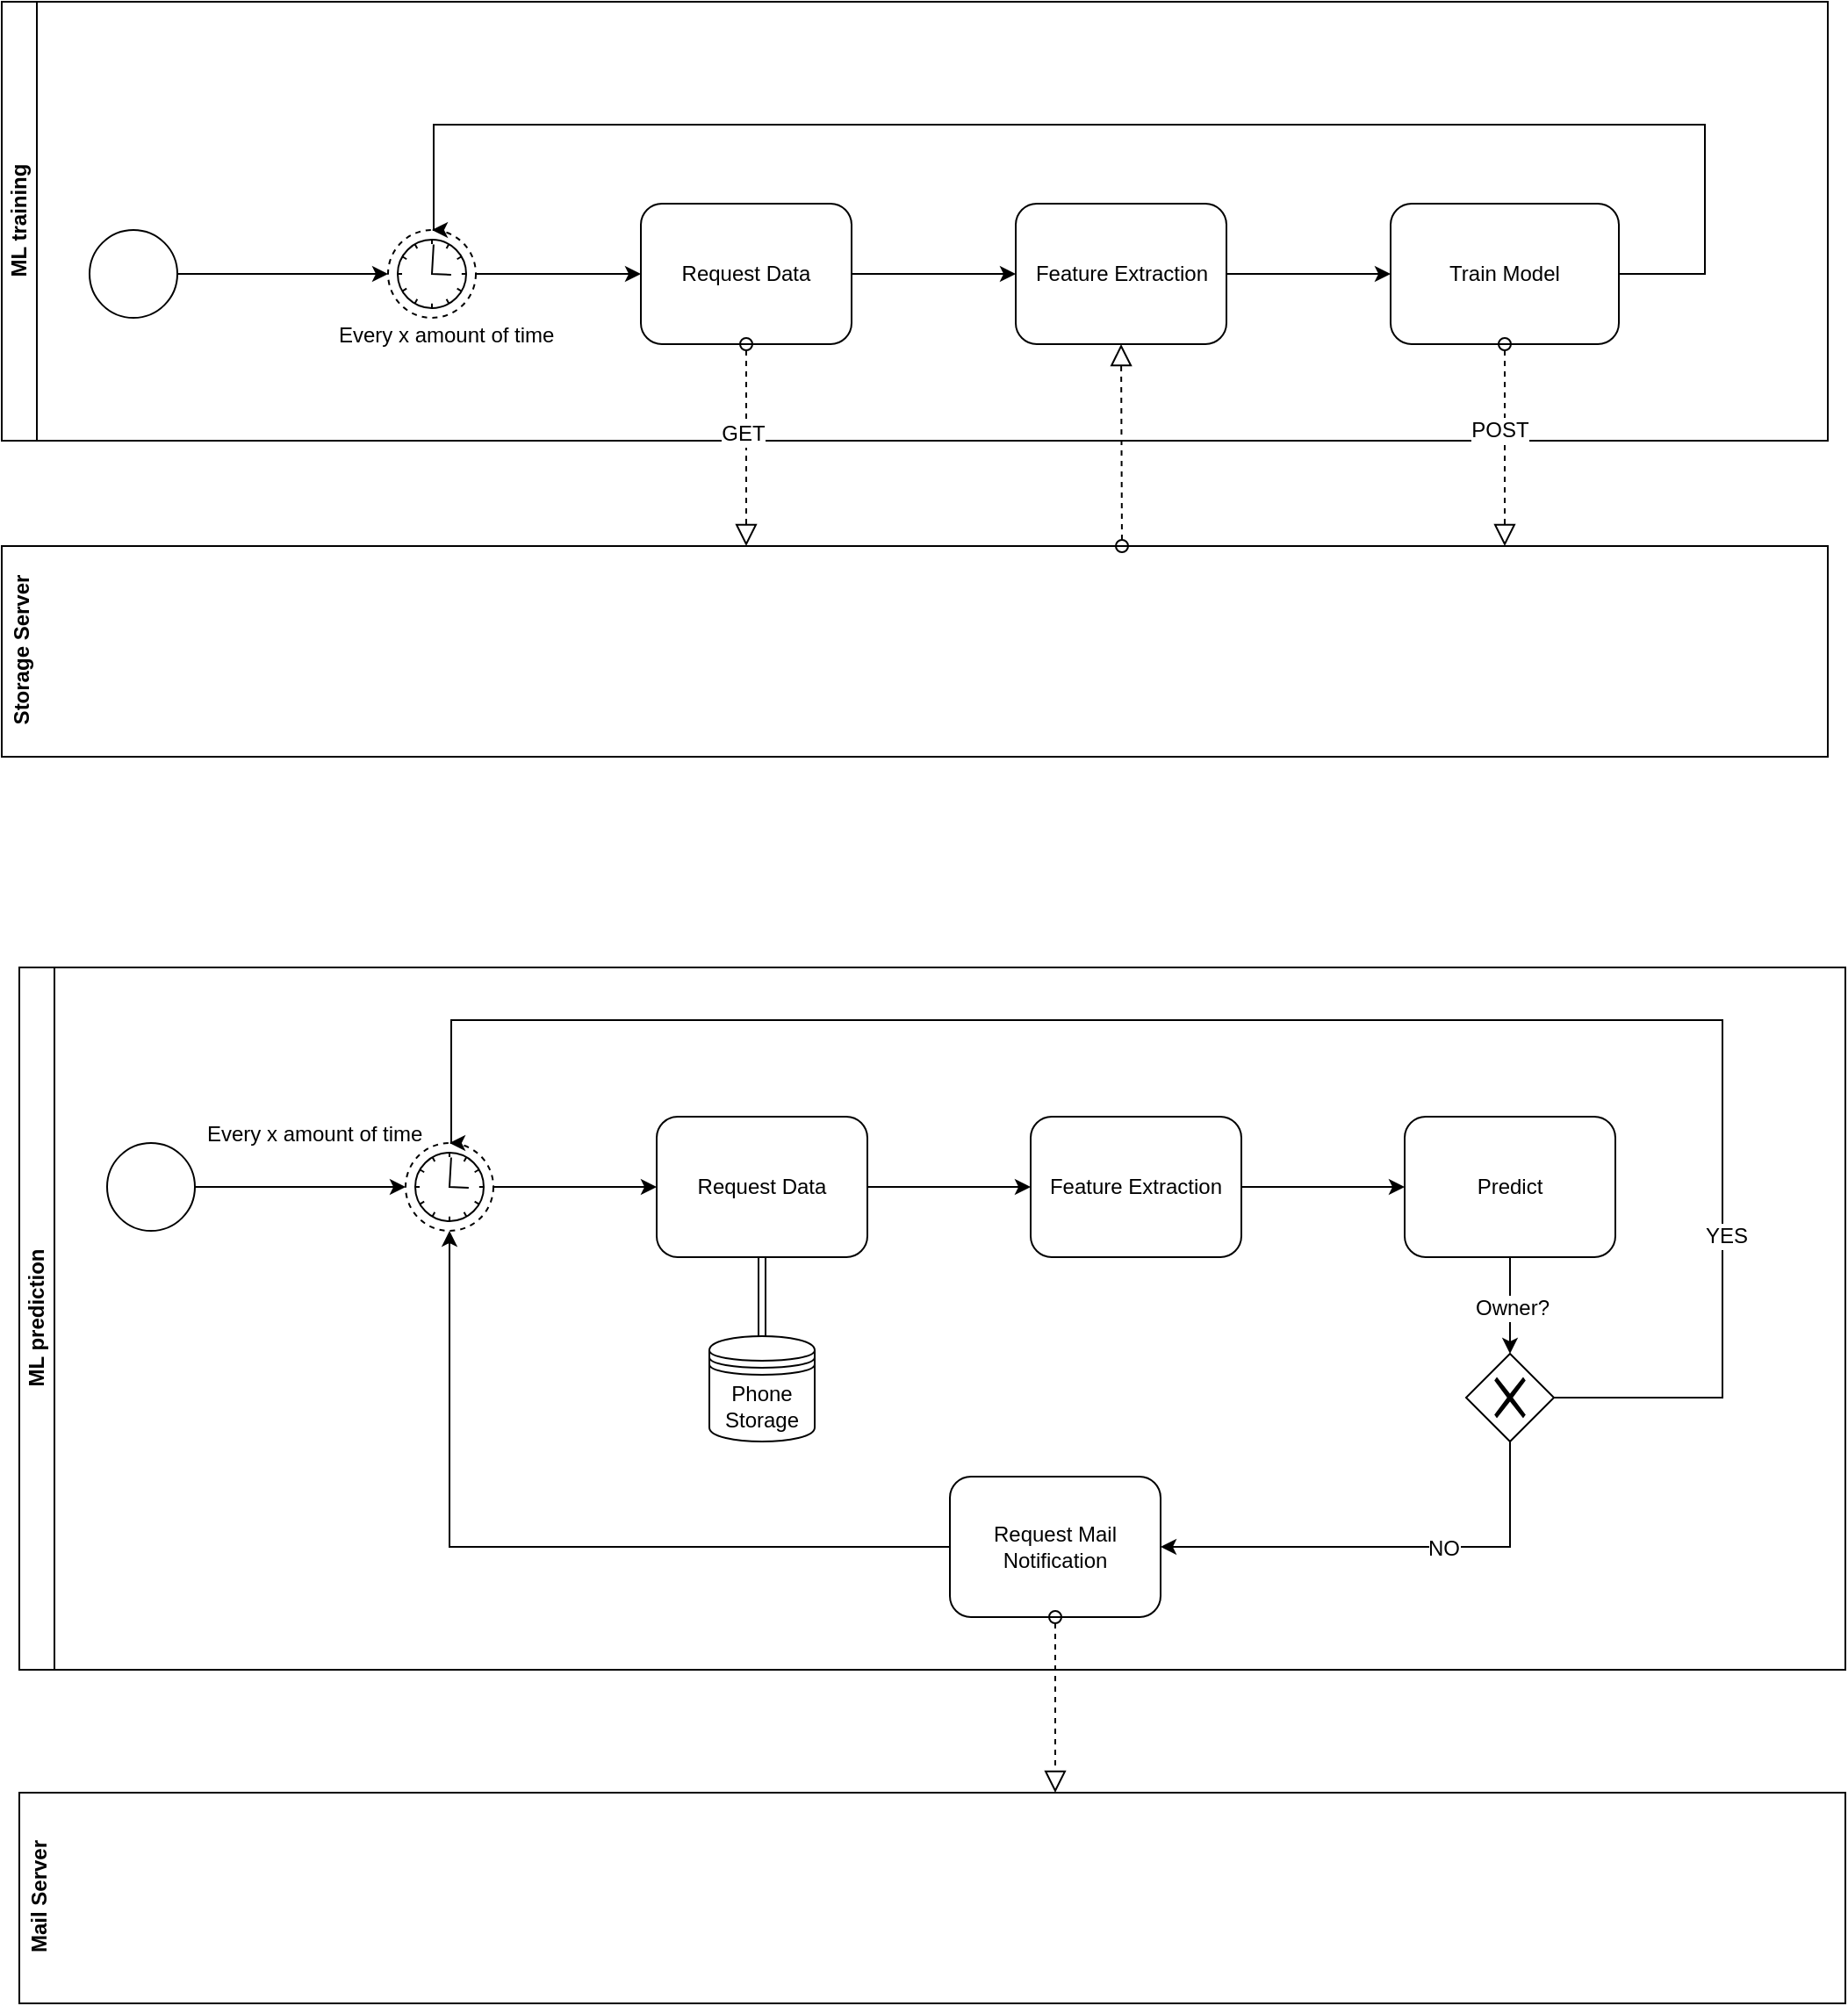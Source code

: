 <mxfile version="12.2.0" type="device" pages="1"><diagram id="t6vJXvs4GzoHsVw7rlPy" name="Page-1"><mxGraphModel dx="1354" dy="779" grid="1" gridSize="10" guides="1" tooltips="1" connect="1" arrows="1" fold="1" page="1" pageScale="1" pageWidth="827" pageHeight="1169" math="0" shadow="0"><root><mxCell id="0"/><mxCell id="1" parent="0"/><mxCell id="gD66bCbMIzi3eDgU2ApK-6" style="edgeStyle=orthogonalEdgeStyle;rounded=0;orthogonalLoop=1;jettySize=auto;html=1;entryX=0;entryY=0.5;entryDx=0;entryDy=0;" edge="1" parent="1" source="gD66bCbMIzi3eDgU2ApK-4" target="gD66bCbMIzi3eDgU2ApK-5"><mxGeometry relative="1" as="geometry"/></mxCell><mxCell id="gD66bCbMIzi3eDgU2ApK-4" value="" style="shape=mxgraph.bpmn.shape;html=1;verticalLabelPosition=bottom;labelBackgroundColor=#ffffff;verticalAlign=top;align=center;perimeter=ellipsePerimeter;outlineConnect=0;outline=standard;symbol=general;" vertex="1" parent="1"><mxGeometry x="100" y="310" width="50" height="50" as="geometry"/></mxCell><mxCell id="gD66bCbMIzi3eDgU2ApK-11" style="edgeStyle=orthogonalEdgeStyle;rounded=0;orthogonalLoop=1;jettySize=auto;html=1;entryX=0;entryY=0.5;entryDx=0;entryDy=0;" edge="1" parent="1" source="gD66bCbMIzi3eDgU2ApK-5" target="gD66bCbMIzi3eDgU2ApK-10"><mxGeometry relative="1" as="geometry"/></mxCell><mxCell id="gD66bCbMIzi3eDgU2ApK-5" value="" style="shape=mxgraph.bpmn.shape;html=1;verticalLabelPosition=bottom;labelBackgroundColor=#ffffff;verticalAlign=top;align=center;perimeter=ellipsePerimeter;outlineConnect=0;outline=eventNonint;symbol=timer;" vertex="1" parent="1"><mxGeometry x="270" y="310" width="50" height="50" as="geometry"/></mxCell><mxCell id="gD66bCbMIzi3eDgU2ApK-13" style="edgeStyle=orthogonalEdgeStyle;rounded=0;orthogonalLoop=1;jettySize=auto;html=1;exitX=1;exitY=0.5;exitDx=0;exitDy=0;entryX=0;entryY=0.5;entryDx=0;entryDy=0;" edge="1" parent="1" source="gD66bCbMIzi3eDgU2ApK-10" target="gD66bCbMIzi3eDgU2ApK-12"><mxGeometry relative="1" as="geometry"/></mxCell><mxCell id="gD66bCbMIzi3eDgU2ApK-10" value="Request Data" style="shape=ext;rounded=1;html=1;whiteSpace=wrap;" vertex="1" parent="1"><mxGeometry x="414" y="295" width="120" height="80" as="geometry"/></mxCell><mxCell id="gD66bCbMIzi3eDgU2ApK-46" style="edgeStyle=orthogonalEdgeStyle;rounded=0;orthogonalLoop=1;jettySize=auto;html=1;entryX=0;entryY=0.5;entryDx=0;entryDy=0;" edge="1" parent="1" source="gD66bCbMIzi3eDgU2ApK-12" target="gD66bCbMIzi3eDgU2ApK-15"><mxGeometry relative="1" as="geometry"/></mxCell><mxCell id="gD66bCbMIzi3eDgU2ApK-12" value="Feature Extraction" style="shape=ext;rounded=1;html=1;whiteSpace=wrap;" vertex="1" parent="1"><mxGeometry x="627.5" y="295" width="120" height="80" as="geometry"/></mxCell><mxCell id="gD66bCbMIzi3eDgU2ApK-39" value="ML training" style="swimlane;html=1;horizontal=0;startSize=20;" vertex="1" parent="1"><mxGeometry x="50" y="180" width="1040" height="250" as="geometry"/></mxCell><mxCell id="gD66bCbMIzi3eDgU2ApK-41" value="" style="startArrow=oval;startFill=0;startSize=7;endArrow=block;endFill=0;endSize=10;dashed=1;html=1;exitX=0.5;exitY=1;exitDx=0;exitDy=0;" edge="1" parent="gD66bCbMIzi3eDgU2ApK-39" source="gD66bCbMIzi3eDgU2ApK-10"><mxGeometry width="100" relative="1" as="geometry"><mxPoint x="380" y="250" as="sourcePoint"/><mxPoint x="424" y="310" as="targetPoint"/></mxGeometry></mxCell><mxCell id="gD66bCbMIzi3eDgU2ApK-49" value="GET" style="text;html=1;resizable=0;points=[];align=center;verticalAlign=middle;labelBackgroundColor=#ffffff;" vertex="1" connectable="0" parent="gD66bCbMIzi3eDgU2ApK-41"><mxGeometry x="-0.121" y="-2" relative="1" as="geometry"><mxPoint as="offset"/></mxGeometry></mxCell><mxCell id="gD66bCbMIzi3eDgU2ApK-7" value="Every x amount of time" style="text;html=1;resizable=0;points=[];autosize=1;align=left;verticalAlign=top;spacingTop=-4;" vertex="1" parent="gD66bCbMIzi3eDgU2ApK-39"><mxGeometry x="190" y="180" width="140" height="10" as="geometry"/></mxCell><mxCell id="gD66bCbMIzi3eDgU2ApK-15" value="Train Model" style="shape=ext;rounded=1;html=1;whiteSpace=wrap;" vertex="1" parent="gD66bCbMIzi3eDgU2ApK-39"><mxGeometry x="791" y="115" width="130" height="80" as="geometry"/></mxCell><mxCell id="gD66bCbMIzi3eDgU2ApK-47" value="" style="startArrow=oval;startFill=0;startSize=7;endArrow=block;endFill=0;endSize=10;dashed=1;html=1;exitX=0.5;exitY=1;exitDx=0;exitDy=0;" edge="1" parent="gD66bCbMIzi3eDgU2ApK-39" source="gD66bCbMIzi3eDgU2ApK-15"><mxGeometry width="100" relative="1" as="geometry"><mxPoint x="856" y="290" as="sourcePoint"/><mxPoint x="856" y="310" as="targetPoint"/></mxGeometry></mxCell><mxCell id="gD66bCbMIzi3eDgU2ApK-48" value="POST" style="text;html=1;resizable=0;points=[];align=center;verticalAlign=middle;labelBackgroundColor=#ffffff;" vertex="1" connectable="0" parent="gD66bCbMIzi3eDgU2ApK-47"><mxGeometry x="-0.148" y="-3" relative="1" as="geometry"><mxPoint as="offset"/></mxGeometry></mxCell><mxCell id="gD66bCbMIzi3eDgU2ApK-40" value="Storage Server" style="swimlane;html=1;horizontal=0;swimlaneLine=0;" vertex="1" parent="1"><mxGeometry x="50" y="490" width="1040" height="120" as="geometry"/></mxCell><mxCell id="gD66bCbMIzi3eDgU2ApK-42" value="" style="startArrow=oval;startFill=0;startSize=7;endArrow=block;endFill=0;endSize=10;dashed=1;html=1;entryX=0.5;entryY=1;entryDx=0;entryDy=0;" edge="1" parent="1" target="gD66bCbMIzi3eDgU2ApK-12"><mxGeometry width="100" relative="1" as="geometry"><mxPoint x="688" y="490" as="sourcePoint"/><mxPoint x="750" y="670" as="targetPoint"/></mxGeometry></mxCell><mxCell id="gD66bCbMIzi3eDgU2ApK-50" style="edgeStyle=orthogonalEdgeStyle;rounded=0;orthogonalLoop=1;jettySize=auto;html=1;entryX=0.5;entryY=0;entryDx=0;entryDy=0;" edge="1" parent="1" source="gD66bCbMIzi3eDgU2ApK-15" target="gD66bCbMIzi3eDgU2ApK-5"><mxGeometry relative="1" as="geometry"><Array as="points"><mxPoint x="1020" y="335"/><mxPoint x="1020" y="250"/><mxPoint x="296" y="250"/></Array></mxGeometry></mxCell><mxCell id="gD66bCbMIzi3eDgU2ApK-51" value="ML prediction" style="swimlane;html=1;horizontal=0;startSize=20;" vertex="1" parent="1"><mxGeometry x="60" y="730" width="1040" height="400" as="geometry"/></mxCell><mxCell id="gD66bCbMIzi3eDgU2ApK-59" value="" style="shape=mxgraph.bpmn.shape;html=1;verticalLabelPosition=bottom;labelBackgroundColor=#ffffff;verticalAlign=top;align=center;perimeter=ellipsePerimeter;outlineConnect=0;outline=standard;symbol=general;" vertex="1" parent="gD66bCbMIzi3eDgU2ApK-51"><mxGeometry x="50" y="100" width="50" height="50" as="geometry"/></mxCell><mxCell id="gD66bCbMIzi3eDgU2ApK-64" style="edgeStyle=orthogonalEdgeStyle;rounded=0;orthogonalLoop=1;jettySize=auto;html=1;entryX=0;entryY=0.5;entryDx=0;entryDy=0;" edge="1" parent="gD66bCbMIzi3eDgU2ApK-51" source="gD66bCbMIzi3eDgU2ApK-60" target="gD66bCbMIzi3eDgU2ApK-62"><mxGeometry relative="1" as="geometry"/></mxCell><mxCell id="gD66bCbMIzi3eDgU2ApK-60" value="" style="shape=mxgraph.bpmn.shape;html=1;verticalLabelPosition=bottom;labelBackgroundColor=#ffffff;verticalAlign=top;align=center;perimeter=ellipsePerimeter;outlineConnect=0;outline=eventNonint;symbol=timer;" vertex="1" parent="gD66bCbMIzi3eDgU2ApK-51"><mxGeometry x="220" y="100" width="50" height="50" as="geometry"/></mxCell><mxCell id="gD66bCbMIzi3eDgU2ApK-58" style="edgeStyle=orthogonalEdgeStyle;rounded=0;orthogonalLoop=1;jettySize=auto;html=1;entryX=0;entryY=0.5;entryDx=0;entryDy=0;" edge="1" parent="gD66bCbMIzi3eDgU2ApK-51" source="gD66bCbMIzi3eDgU2ApK-59" target="gD66bCbMIzi3eDgU2ApK-60"><mxGeometry relative="1" as="geometry"/></mxCell><mxCell id="gD66bCbMIzi3eDgU2ApK-61" value="Every x amount of time" style="text;html=1;resizable=0;points=[];autosize=1;align=left;verticalAlign=top;spacingTop=-4;" vertex="1" parent="gD66bCbMIzi3eDgU2ApK-51"><mxGeometry x="105" y="85" width="140" height="10" as="geometry"/></mxCell><mxCell id="gD66bCbMIzi3eDgU2ApK-67" style="edgeStyle=orthogonalEdgeStyle;rounded=0;orthogonalLoop=1;jettySize=auto;html=1;entryX=0;entryY=0.5;entryDx=0;entryDy=0;" edge="1" parent="gD66bCbMIzi3eDgU2ApK-51" source="gD66bCbMIzi3eDgU2ApK-62" target="gD66bCbMIzi3eDgU2ApK-66"><mxGeometry relative="1" as="geometry"/></mxCell><mxCell id="gD66bCbMIzi3eDgU2ApK-62" value="Request Data" style="shape=ext;rounded=1;html=1;whiteSpace=wrap;" vertex="1" parent="gD66bCbMIzi3eDgU2ApK-51"><mxGeometry x="363" y="85" width="120" height="80" as="geometry"/></mxCell><mxCell id="gD66bCbMIzi3eDgU2ApK-63" value="Phone Storage" style="shape=datastore;whiteSpace=wrap;html=1;" vertex="1" parent="gD66bCbMIzi3eDgU2ApK-51"><mxGeometry x="393" y="210" width="60" height="60" as="geometry"/></mxCell><mxCell id="gD66bCbMIzi3eDgU2ApK-65" value="" style="shape=link;html=1;exitX=0.5;exitY=1;exitDx=0;exitDy=0;entryX=0.5;entryY=0;entryDx=0;entryDy=0;" edge="1" parent="gD66bCbMIzi3eDgU2ApK-51" source="gD66bCbMIzi3eDgU2ApK-62" target="gD66bCbMIzi3eDgU2ApK-63"><mxGeometry width="100" relative="1" as="geometry"><mxPoint x="510" y="190" as="sourcePoint"/><mxPoint x="610" y="190" as="targetPoint"/></mxGeometry></mxCell><mxCell id="gD66bCbMIzi3eDgU2ApK-69" style="edgeStyle=orthogonalEdgeStyle;rounded=0;orthogonalLoop=1;jettySize=auto;html=1;entryX=0;entryY=0.5;entryDx=0;entryDy=0;" edge="1" parent="gD66bCbMIzi3eDgU2ApK-51" source="gD66bCbMIzi3eDgU2ApK-66" target="gD66bCbMIzi3eDgU2ApK-68"><mxGeometry relative="1" as="geometry"/></mxCell><mxCell id="gD66bCbMIzi3eDgU2ApK-66" value="Feature Extraction" style="shape=ext;rounded=1;html=1;whiteSpace=wrap;" vertex="1" parent="gD66bCbMIzi3eDgU2ApK-51"><mxGeometry x="576" y="85" width="120" height="80" as="geometry"/></mxCell><mxCell id="gD66bCbMIzi3eDgU2ApK-71" style="edgeStyle=orthogonalEdgeStyle;rounded=0;orthogonalLoop=1;jettySize=auto;html=1;entryX=0.5;entryY=0;entryDx=0;entryDy=0;" edge="1" parent="gD66bCbMIzi3eDgU2ApK-51" source="gD66bCbMIzi3eDgU2ApK-68" target="gD66bCbMIzi3eDgU2ApK-70"><mxGeometry relative="1" as="geometry"/></mxCell><mxCell id="gD66bCbMIzi3eDgU2ApK-72" value="Owner?" style="text;html=1;resizable=0;points=[];align=center;verticalAlign=middle;labelBackgroundColor=#ffffff;" vertex="1" connectable="0" parent="gD66bCbMIzi3eDgU2ApK-71"><mxGeometry x="0.046" y="1" relative="1" as="geometry"><mxPoint as="offset"/></mxGeometry></mxCell><mxCell id="gD66bCbMIzi3eDgU2ApK-68" value="Predict" style="shape=ext;rounded=1;html=1;whiteSpace=wrap;" vertex="1" parent="gD66bCbMIzi3eDgU2ApK-51"><mxGeometry x="789" y="85" width="120" height="80" as="geometry"/></mxCell><mxCell id="gD66bCbMIzi3eDgU2ApK-74" style="edgeStyle=orthogonalEdgeStyle;rounded=0;orthogonalLoop=1;jettySize=auto;html=1;entryX=0.5;entryY=0;entryDx=0;entryDy=0;" edge="1" parent="gD66bCbMIzi3eDgU2ApK-51" source="gD66bCbMIzi3eDgU2ApK-70" target="gD66bCbMIzi3eDgU2ApK-60"><mxGeometry relative="1" as="geometry"><Array as="points"><mxPoint x="970" y="245"/><mxPoint x="970" y="30"/><mxPoint x="246" y="30"/></Array></mxGeometry></mxCell><mxCell id="gD66bCbMIzi3eDgU2ApK-75" value="YES" style="text;html=1;resizable=0;points=[];align=center;verticalAlign=middle;labelBackgroundColor=#ffffff;" vertex="1" connectable="0" parent="gD66bCbMIzi3eDgU2ApK-74"><mxGeometry x="-0.659" y="-2" relative="1" as="geometry"><mxPoint as="offset"/></mxGeometry></mxCell><mxCell id="gD66bCbMIzi3eDgU2ApK-76" style="edgeStyle=orthogonalEdgeStyle;rounded=0;orthogonalLoop=1;jettySize=auto;html=1;entryX=1;entryY=0.5;entryDx=0;entryDy=0;" edge="1" parent="gD66bCbMIzi3eDgU2ApK-51" source="gD66bCbMIzi3eDgU2ApK-70" target="gD66bCbMIzi3eDgU2ApK-78"><mxGeometry relative="1" as="geometry"><Array as="points"><mxPoint x="849" y="330"/></Array></mxGeometry></mxCell><mxCell id="gD66bCbMIzi3eDgU2ApK-77" value="NO" style="text;html=1;resizable=0;points=[];align=center;verticalAlign=middle;labelBackgroundColor=#ffffff;" vertex="1" connectable="0" parent="gD66bCbMIzi3eDgU2ApK-76"><mxGeometry x="-0.916" relative="1" as="geometry"><mxPoint x="-38.5" y="50" as="offset"/></mxGeometry></mxCell><mxCell id="gD66bCbMIzi3eDgU2ApK-70" value="" style="shape=mxgraph.bpmn.shape;html=1;verticalLabelPosition=bottom;labelBackgroundColor=#ffffff;verticalAlign=top;align=center;perimeter=rhombusPerimeter;background=gateway;outlineConnect=0;outline=none;symbol=exclusiveGw;" vertex="1" parent="gD66bCbMIzi3eDgU2ApK-51"><mxGeometry x="824" y="220" width="50" height="50" as="geometry"/></mxCell><mxCell id="gD66bCbMIzi3eDgU2ApK-79" style="edgeStyle=orthogonalEdgeStyle;rounded=0;orthogonalLoop=1;jettySize=auto;html=1;" edge="1" parent="gD66bCbMIzi3eDgU2ApK-51" source="gD66bCbMIzi3eDgU2ApK-78" target="gD66bCbMIzi3eDgU2ApK-60"><mxGeometry relative="1" as="geometry"/></mxCell><mxCell id="gD66bCbMIzi3eDgU2ApK-78" value="Request Mail Notification" style="shape=ext;rounded=1;html=1;whiteSpace=wrap;" vertex="1" parent="gD66bCbMIzi3eDgU2ApK-51"><mxGeometry x="530" y="290" width="120" height="80" as="geometry"/></mxCell><mxCell id="gD66bCbMIzi3eDgU2ApK-80" value="" style="startArrow=oval;startFill=0;startSize=7;endArrow=block;endFill=0;endSize=10;dashed=1;html=1;exitX=0.5;exitY=1;exitDx=0;exitDy=0;" edge="1" parent="1" source="gD66bCbMIzi3eDgU2ApK-78"><mxGeometry width="100" relative="1" as="geometry"><mxPoint x="640" y="1180" as="sourcePoint"/><mxPoint x="650" y="1200" as="targetPoint"/></mxGeometry></mxCell><mxCell id="gD66bCbMIzi3eDgU2ApK-82" value="Mail Server" style="swimlane;html=1;horizontal=0;swimlaneLine=0;" vertex="1" parent="1"><mxGeometry x="60" y="1200" width="1040" height="120" as="geometry"/></mxCell></root></mxGraphModel></diagram></mxfile>